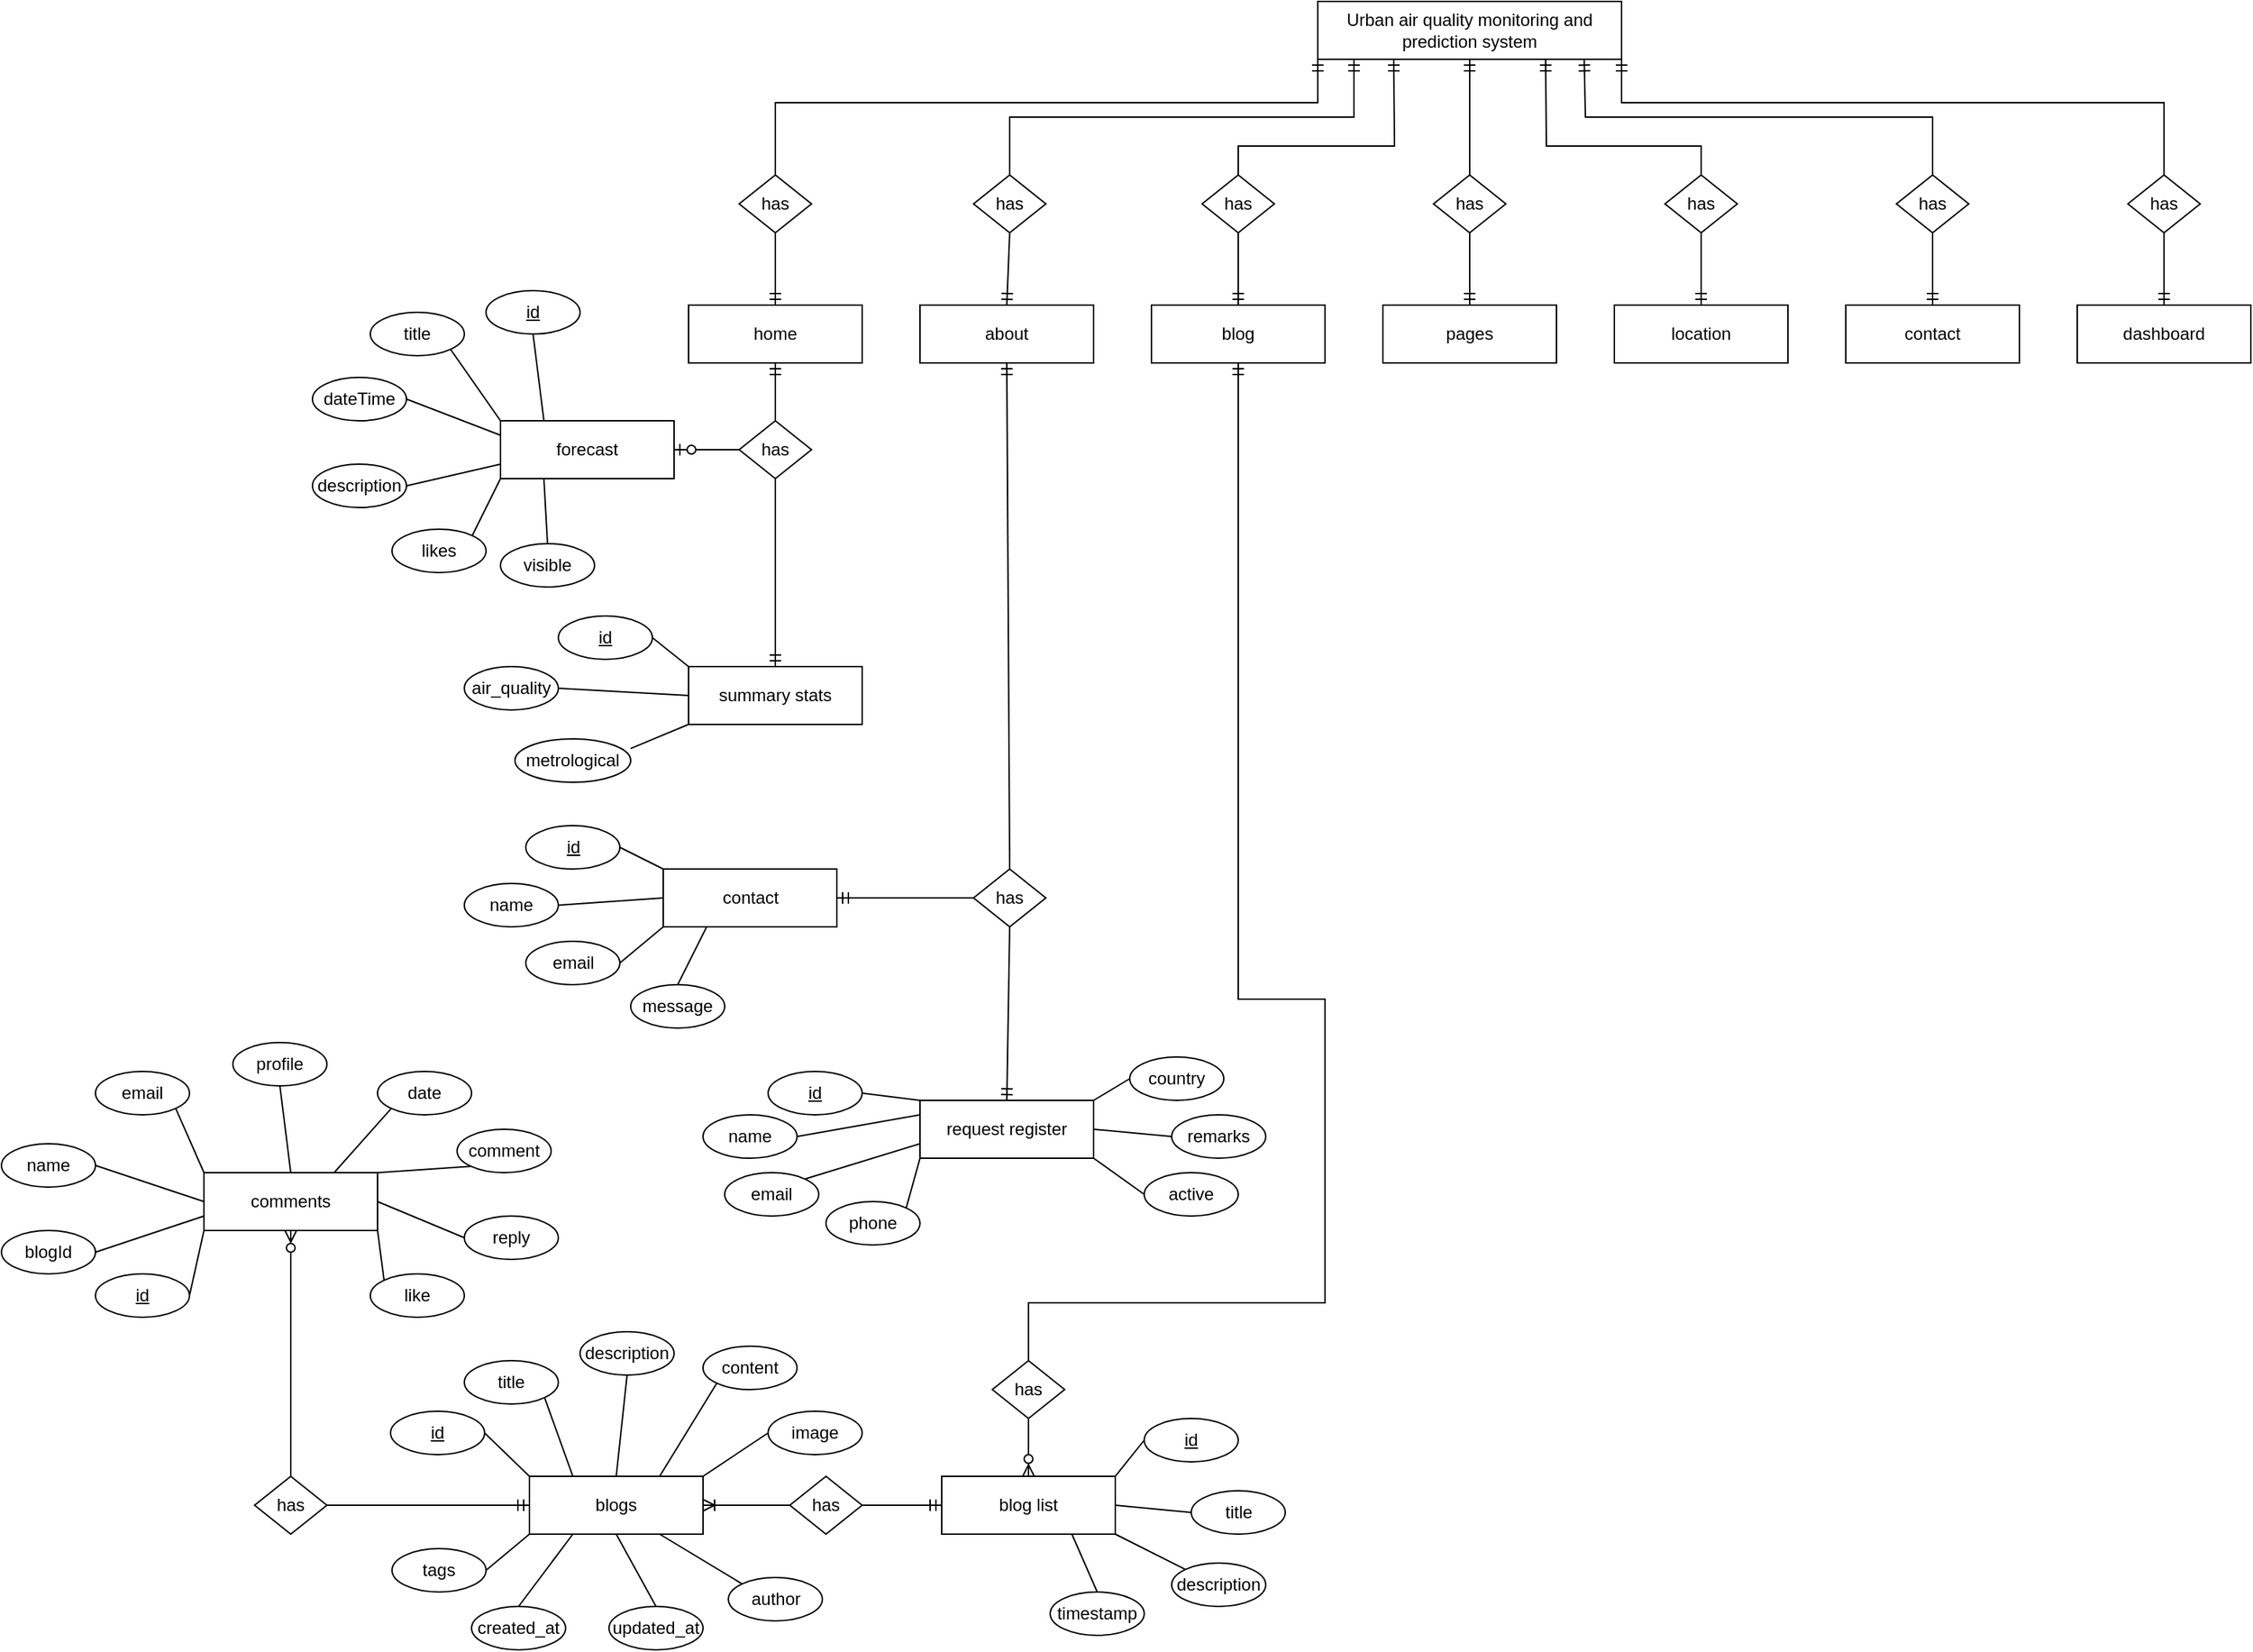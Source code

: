 <mxfile version="24.2.5" type="github">
  <diagram name="Page-1" id="JLCyQG0F_kIqCtR4ayGI">
    <mxGraphModel dx="2812" dy="1050" grid="1" gridSize="10" guides="1" tooltips="1" connect="1" arrows="1" fold="1" page="1" pageScale="1" pageWidth="827" pageHeight="1169" math="0" shadow="0">
      <root>
        <mxCell id="0" />
        <mxCell id="1" parent="0" />
        <mxCell id="gh-wWCq7glkuB_zvExAA-1" value="Urban air quality monitoring and prediction system" style="rounded=0;whiteSpace=wrap;html=1;" parent="1" vertex="1">
          <mxGeometry x="195" y="30" width="210" height="40" as="geometry" />
        </mxCell>
        <mxCell id="gh-wWCq7glkuB_zvExAA-2" value="has" style="rhombus;whiteSpace=wrap;html=1;" parent="1" vertex="1">
          <mxGeometry x="-205" y="150" width="50" height="40" as="geometry" />
        </mxCell>
        <mxCell id="gh-wWCq7glkuB_zvExAA-3" value="request register" style="rounded=0;whiteSpace=wrap;html=1;" parent="1" vertex="1">
          <mxGeometry x="-80" y="790" width="120" height="40" as="geometry" />
        </mxCell>
        <mxCell id="gh-wWCq7glkuB_zvExAA-4" value="home" style="rounded=0;whiteSpace=wrap;html=1;" parent="1" vertex="1">
          <mxGeometry x="-240" y="240" width="120" height="40" as="geometry" />
        </mxCell>
        <mxCell id="gh-wWCq7glkuB_zvExAA-5" value="&lt;u&gt;id&lt;/u&gt;" style="ellipse;whiteSpace=wrap;html=1;" parent="1" vertex="1">
          <mxGeometry x="-185" y="770" width="65" height="30" as="geometry" />
        </mxCell>
        <mxCell id="gh-wWCq7glkuB_zvExAA-6" value="remarks" style="ellipse;whiteSpace=wrap;html=1;" parent="1" vertex="1">
          <mxGeometry x="94" y="800" width="65" height="30" as="geometry" />
        </mxCell>
        <mxCell id="gh-wWCq7glkuB_zvExAA-7" value="country" style="ellipse;whiteSpace=wrap;html=1;" parent="1" vertex="1">
          <mxGeometry x="65" y="760" width="65" height="30" as="geometry" />
        </mxCell>
        <mxCell id="gh-wWCq7glkuB_zvExAA-8" value="phone" style="ellipse;whiteSpace=wrap;html=1;" parent="1" vertex="1">
          <mxGeometry x="-145" y="860" width="65" height="30" as="geometry" />
        </mxCell>
        <mxCell id="gh-wWCq7glkuB_zvExAA-9" value="email" style="ellipse;whiteSpace=wrap;html=1;" parent="1" vertex="1">
          <mxGeometry x="-215" y="840" width="65" height="30" as="geometry" />
        </mxCell>
        <mxCell id="gh-wWCq7glkuB_zvExAA-10" value="name" style="ellipse;whiteSpace=wrap;html=1;" parent="1" vertex="1">
          <mxGeometry x="-230" y="800" width="65" height="30" as="geometry" />
        </mxCell>
        <mxCell id="gh-wWCq7glkuB_zvExAA-12" value="active" style="ellipse;whiteSpace=wrap;html=1;" parent="1" vertex="1">
          <mxGeometry x="75" y="840" width="65" height="30" as="geometry" />
        </mxCell>
        <mxCell id="gh-wWCq7glkuB_zvExAA-15" value="" style="endArrow=none;html=1;rounded=0;exitX=1;exitY=0.5;exitDx=0;exitDy=0;entryX=0;entryY=0;entryDx=0;entryDy=0;" parent="1" source="gh-wWCq7glkuB_zvExAA-5" target="gh-wWCq7glkuB_zvExAA-3" edge="1">
          <mxGeometry width="50" height="50" relative="1" as="geometry">
            <mxPoint x="-5" y="890" as="sourcePoint" />
            <mxPoint x="-95" y="790" as="targetPoint" />
          </mxGeometry>
        </mxCell>
        <mxCell id="gh-wWCq7glkuB_zvExAA-16" value="" style="endArrow=none;html=1;rounded=0;exitX=1;exitY=0.5;exitDx=0;exitDy=0;entryX=0;entryY=0.25;entryDx=0;entryDy=0;" parent="1" source="gh-wWCq7glkuB_zvExAA-10" target="gh-wWCq7glkuB_zvExAA-3" edge="1">
          <mxGeometry width="50" height="50" relative="1" as="geometry">
            <mxPoint x="-5" y="890" as="sourcePoint" />
            <mxPoint x="45" y="840" as="targetPoint" />
          </mxGeometry>
        </mxCell>
        <mxCell id="gh-wWCq7glkuB_zvExAA-17" value="" style="endArrow=none;html=1;rounded=0;exitX=1;exitY=0;exitDx=0;exitDy=0;entryX=0;entryY=0.75;entryDx=0;entryDy=0;" parent="1" source="gh-wWCq7glkuB_zvExAA-9" target="gh-wWCq7glkuB_zvExAA-3" edge="1">
          <mxGeometry width="50" height="50" relative="1" as="geometry">
            <mxPoint x="-5" y="890" as="sourcePoint" />
            <mxPoint x="45" y="840" as="targetPoint" />
          </mxGeometry>
        </mxCell>
        <mxCell id="gh-wWCq7glkuB_zvExAA-18" value="" style="endArrow=none;html=1;rounded=0;exitX=1;exitY=0;exitDx=0;exitDy=0;entryX=0;entryY=1;entryDx=0;entryDy=0;" parent="1" source="gh-wWCq7glkuB_zvExAA-8" target="gh-wWCq7glkuB_zvExAA-3" edge="1">
          <mxGeometry width="50" height="50" relative="1" as="geometry">
            <mxPoint x="-5" y="890" as="sourcePoint" />
            <mxPoint x="45" y="840" as="targetPoint" />
          </mxGeometry>
        </mxCell>
        <mxCell id="gh-wWCq7glkuB_zvExAA-19" value="" style="endArrow=none;html=1;rounded=0;entryX=0;entryY=0.5;entryDx=0;entryDy=0;exitX=1;exitY=0;exitDx=0;exitDy=0;" parent="1" source="gh-wWCq7glkuB_zvExAA-3" target="gh-wWCq7glkuB_zvExAA-7" edge="1">
          <mxGeometry width="50" height="50" relative="1" as="geometry">
            <mxPoint x="-5" y="890" as="sourcePoint" />
            <mxPoint x="45" y="840" as="targetPoint" />
          </mxGeometry>
        </mxCell>
        <mxCell id="gh-wWCq7glkuB_zvExAA-20" value="" style="endArrow=none;html=1;rounded=0;entryX=0;entryY=0.5;entryDx=0;entryDy=0;exitX=1;exitY=0.5;exitDx=0;exitDy=0;" parent="1" source="gh-wWCq7glkuB_zvExAA-3" target="gh-wWCq7glkuB_zvExAA-6" edge="1">
          <mxGeometry width="50" height="50" relative="1" as="geometry">
            <mxPoint x="-5" y="890" as="sourcePoint" />
            <mxPoint x="45" y="840" as="targetPoint" />
          </mxGeometry>
        </mxCell>
        <mxCell id="gh-wWCq7glkuB_zvExAA-21" value="" style="endArrow=none;html=1;rounded=0;entryX=0;entryY=0.5;entryDx=0;entryDy=0;exitX=1;exitY=1;exitDx=0;exitDy=0;" parent="1" source="gh-wWCq7glkuB_zvExAA-3" target="gh-wWCq7glkuB_zvExAA-12" edge="1">
          <mxGeometry width="50" height="50" relative="1" as="geometry">
            <mxPoint x="-5" y="890" as="sourcePoint" />
            <mxPoint x="45" y="840" as="targetPoint" />
          </mxGeometry>
        </mxCell>
        <mxCell id="gh-wWCq7glkuB_zvExAA-22" value="" style="fontSize=12;html=1;endArrow=ERmandOne;rounded=0;entryX=0;entryY=1;entryDx=0;entryDy=0;exitX=0.5;exitY=0;exitDx=0;exitDy=0;" parent="1" source="gh-wWCq7glkuB_zvExAA-2" target="gh-wWCq7glkuB_zvExAA-1" edge="1">
          <mxGeometry width="100" height="100" relative="1" as="geometry">
            <mxPoint x="350" y="240" as="sourcePoint" />
            <mxPoint x="450" y="140" as="targetPoint" />
            <Array as="points">
              <mxPoint x="-180" y="100" />
              <mxPoint x="195" y="100" />
            </Array>
          </mxGeometry>
        </mxCell>
        <mxCell id="gh-wWCq7glkuB_zvExAA-33" value="about" style="rounded=0;whiteSpace=wrap;html=1;" parent="1" vertex="1">
          <mxGeometry x="-80" y="240" width="120" height="40" as="geometry" />
        </mxCell>
        <mxCell id="gh-wWCq7glkuB_zvExAA-34" value="blog" style="rounded=0;whiteSpace=wrap;html=1;" parent="1" vertex="1">
          <mxGeometry x="80" y="240" width="120" height="40" as="geometry" />
        </mxCell>
        <mxCell id="gh-wWCq7glkuB_zvExAA-35" value="pages" style="rounded=0;whiteSpace=wrap;html=1;" parent="1" vertex="1">
          <mxGeometry x="240" y="240" width="120" height="40" as="geometry" />
        </mxCell>
        <mxCell id="gh-wWCq7glkuB_zvExAA-36" value="contact" style="rounded=0;whiteSpace=wrap;html=1;" parent="1" vertex="1">
          <mxGeometry x="560" y="240" width="120" height="40" as="geometry" />
        </mxCell>
        <mxCell id="gh-wWCq7glkuB_zvExAA-37" value="forecast" style="rounded=0;whiteSpace=wrap;html=1;" parent="1" vertex="1">
          <mxGeometry x="-370" y="320" width="120" height="40" as="geometry" />
        </mxCell>
        <mxCell id="gh-wWCq7glkuB_zvExAA-38" value="location" style="rounded=0;whiteSpace=wrap;html=1;" parent="1" vertex="1">
          <mxGeometry x="400" y="240" width="120" height="40" as="geometry" />
        </mxCell>
        <mxCell id="gh-wWCq7glkuB_zvExAA-39" value="dashboard" style="rounded=0;whiteSpace=wrap;html=1;" parent="1" vertex="1">
          <mxGeometry x="720" y="240" width="120" height="40" as="geometry" />
        </mxCell>
        <mxCell id="gh-wWCq7glkuB_zvExAA-40" value="summary stats" style="rounded=0;whiteSpace=wrap;html=1;" parent="1" vertex="1">
          <mxGeometry x="-240" y="490" width="120" height="40" as="geometry" />
        </mxCell>
        <mxCell id="gh-wWCq7glkuB_zvExAA-42" value="has" style="rhombus;whiteSpace=wrap;html=1;" parent="1" vertex="1">
          <mxGeometry x="-43" y="150" width="50" height="40" as="geometry" />
        </mxCell>
        <mxCell id="gh-wWCq7glkuB_zvExAA-43" value="has" style="rhombus;whiteSpace=wrap;html=1;" parent="1" vertex="1">
          <mxGeometry x="115" y="150" width="50" height="40" as="geometry" />
        </mxCell>
        <mxCell id="gh-wWCq7glkuB_zvExAA-44" value="has" style="rhombus;whiteSpace=wrap;html=1;" parent="1" vertex="1">
          <mxGeometry x="275" y="150" width="50" height="40" as="geometry" />
        </mxCell>
        <mxCell id="gh-wWCq7glkuB_zvExAA-45" value="has" style="rhombus;whiteSpace=wrap;html=1;" parent="1" vertex="1">
          <mxGeometry x="435" y="150" width="50" height="40" as="geometry" />
        </mxCell>
        <mxCell id="gh-wWCq7glkuB_zvExAA-46" value="has" style="rhombus;whiteSpace=wrap;html=1;" parent="1" vertex="1">
          <mxGeometry x="595" y="150" width="50" height="40" as="geometry" />
        </mxCell>
        <mxCell id="gh-wWCq7glkuB_zvExAA-47" value="has" style="rhombus;whiteSpace=wrap;html=1;" parent="1" vertex="1">
          <mxGeometry x="755" y="150" width="50" height="40" as="geometry" />
        </mxCell>
        <mxCell id="gh-wWCq7glkuB_zvExAA-48" value="" style="fontSize=12;html=1;endArrow=ERmandOne;rounded=0;exitX=0.5;exitY=1;exitDx=0;exitDy=0;entryX=0.5;entryY=0;entryDx=0;entryDy=0;" parent="1" source="gh-wWCq7glkuB_zvExAA-2" target="gh-wWCq7glkuB_zvExAA-4" edge="1">
          <mxGeometry width="100" height="100" relative="1" as="geometry">
            <mxPoint x="180" y="340" as="sourcePoint" />
            <mxPoint x="280" y="240" as="targetPoint" />
            <Array as="points">
              <mxPoint x="-180" y="210" />
            </Array>
          </mxGeometry>
        </mxCell>
        <mxCell id="gh-wWCq7glkuB_zvExAA-49" value="" style="fontSize=12;html=1;endArrow=ERmandOne;rounded=0;exitX=0.5;exitY=0;exitDx=0;exitDy=0;entryX=0.25;entryY=1;entryDx=0;entryDy=0;" parent="1" source="gh-wWCq7glkuB_zvExAA-43" target="gh-wWCq7glkuB_zvExAA-1" edge="1">
          <mxGeometry width="100" height="100" relative="1" as="geometry">
            <mxPoint x="180" y="340" as="sourcePoint" />
            <mxPoint x="280" y="240" as="targetPoint" />
            <Array as="points">
              <mxPoint x="140" y="130" />
              <mxPoint x="248" y="130" />
            </Array>
          </mxGeometry>
        </mxCell>
        <mxCell id="gh-wWCq7glkuB_zvExAA-50" value="" style="fontSize=12;html=1;endArrow=ERmandOne;rounded=0;exitX=0.5;exitY=0;exitDx=0;exitDy=0;entryX=0.5;entryY=1;entryDx=0;entryDy=0;" parent="1" source="gh-wWCq7glkuB_zvExAA-44" target="gh-wWCq7glkuB_zvExAA-1" edge="1">
          <mxGeometry width="100" height="100" relative="1" as="geometry">
            <mxPoint x="180" y="340" as="sourcePoint" />
            <mxPoint x="280" y="240" as="targetPoint" />
          </mxGeometry>
        </mxCell>
        <mxCell id="gh-wWCq7glkuB_zvExAA-51" value="" style="fontSize=12;html=1;endArrow=ERmandOne;rounded=0;exitX=0.5;exitY=0;exitDx=0;exitDy=0;entryX=0.75;entryY=1;entryDx=0;entryDy=0;" parent="1" source="gh-wWCq7glkuB_zvExAA-45" target="gh-wWCq7glkuB_zvExAA-1" edge="1">
          <mxGeometry width="100" height="100" relative="1" as="geometry">
            <mxPoint x="180" y="340" as="sourcePoint" />
            <mxPoint x="280" y="240" as="targetPoint" />
            <Array as="points">
              <mxPoint x="460" y="130" />
              <mxPoint x="353" y="130" />
            </Array>
          </mxGeometry>
        </mxCell>
        <mxCell id="gh-wWCq7glkuB_zvExAA-52" value="" style="fontSize=12;html=1;endArrow=ERmandOne;rounded=0;exitX=0.5;exitY=0;exitDx=0;exitDy=0;entryX=1;entryY=1;entryDx=0;entryDy=0;" parent="1" source="gh-wWCq7glkuB_zvExAA-47" target="gh-wWCq7glkuB_zvExAA-1" edge="1">
          <mxGeometry width="100" height="100" relative="1" as="geometry">
            <mxPoint x="420" y="340" as="sourcePoint" />
            <mxPoint x="520" y="240" as="targetPoint" />
            <Array as="points">
              <mxPoint x="780" y="100" />
              <mxPoint x="405" y="100" />
            </Array>
          </mxGeometry>
        </mxCell>
        <mxCell id="gh-wWCq7glkuB_zvExAA-53" value="" style="fontSize=12;html=1;endArrow=ERmandOne;rounded=0;exitX=0.5;exitY=0;exitDx=0;exitDy=0;" parent="1" source="gh-wWCq7glkuB_zvExAA-42" edge="1">
          <mxGeometry width="100" height="100" relative="1" as="geometry">
            <mxPoint x="290" y="370" as="sourcePoint" />
            <mxPoint x="220" y="70" as="targetPoint" />
            <Array as="points">
              <mxPoint x="-18" y="110" />
              <mxPoint x="220" y="110" />
            </Array>
          </mxGeometry>
        </mxCell>
        <mxCell id="gh-wWCq7glkuB_zvExAA-54" value="" style="fontSize=12;html=1;endArrow=ERmandOne;rounded=0;entryX=0.877;entryY=1;entryDx=0;entryDy=0;entryPerimeter=0;exitX=0.5;exitY=0;exitDx=0;exitDy=0;" parent="1" source="gh-wWCq7glkuB_zvExAA-46" target="gh-wWCq7glkuB_zvExAA-1" edge="1">
          <mxGeometry width="100" height="100" relative="1" as="geometry">
            <mxPoint x="280" y="190" as="sourcePoint" />
            <mxPoint x="380" y="90" as="targetPoint" />
            <Array as="points">
              <mxPoint x="620" y="110" />
              <mxPoint x="380" y="110" />
            </Array>
          </mxGeometry>
        </mxCell>
        <mxCell id="gh-wWCq7glkuB_zvExAA-55" value="" style="fontSize=12;html=1;endArrow=ERmandOne;rounded=0;exitX=0.5;exitY=1;exitDx=0;exitDy=0;entryX=0.5;entryY=0;entryDx=0;entryDy=0;" parent="1" source="gh-wWCq7glkuB_zvExAA-42" target="gh-wWCq7glkuB_zvExAA-33" edge="1">
          <mxGeometry width="100" height="100" relative="1" as="geometry">
            <mxPoint x="220" y="230" as="sourcePoint" />
            <mxPoint x="320" y="130" as="targetPoint" />
          </mxGeometry>
        </mxCell>
        <mxCell id="gh-wWCq7glkuB_zvExAA-56" value="" style="fontSize=12;html=1;endArrow=ERmandOne;rounded=0;entryX=0.5;entryY=0;entryDx=0;entryDy=0;exitX=0.5;exitY=1;exitDx=0;exitDy=0;" parent="1" source="gh-wWCq7glkuB_zvExAA-43" target="gh-wWCq7glkuB_zvExAA-34" edge="1">
          <mxGeometry width="100" height="100" relative="1" as="geometry">
            <mxPoint x="220" y="230" as="sourcePoint" />
            <mxPoint x="320" y="130" as="targetPoint" />
          </mxGeometry>
        </mxCell>
        <mxCell id="gh-wWCq7glkuB_zvExAA-57" value="" style="fontSize=12;html=1;endArrow=ERmandOne;rounded=0;entryX=0.5;entryY=0;entryDx=0;entryDy=0;exitX=0.5;exitY=1;exitDx=0;exitDy=0;" parent="1" source="gh-wWCq7glkuB_zvExAA-44" target="gh-wWCq7glkuB_zvExAA-35" edge="1">
          <mxGeometry width="100" height="100" relative="1" as="geometry">
            <mxPoint x="220" y="230" as="sourcePoint" />
            <mxPoint x="320" y="130" as="targetPoint" />
          </mxGeometry>
        </mxCell>
        <mxCell id="gh-wWCq7glkuB_zvExAA-58" value="" style="fontSize=12;html=1;endArrow=ERmandOne;rounded=0;entryX=0.5;entryY=0;entryDx=0;entryDy=0;exitX=0.5;exitY=1;exitDx=0;exitDy=0;" parent="1" source="gh-wWCq7glkuB_zvExAA-45" target="gh-wWCq7glkuB_zvExAA-38" edge="1">
          <mxGeometry width="100" height="100" relative="1" as="geometry">
            <mxPoint x="220" y="230" as="sourcePoint" />
            <mxPoint x="320" y="130" as="targetPoint" />
          </mxGeometry>
        </mxCell>
        <mxCell id="gh-wWCq7glkuB_zvExAA-59" value="" style="fontSize=12;html=1;endArrow=ERmandOne;rounded=0;exitX=0.5;exitY=1;exitDx=0;exitDy=0;entryX=0.5;entryY=0;entryDx=0;entryDy=0;" parent="1" source="gh-wWCq7glkuB_zvExAA-46" target="gh-wWCq7glkuB_zvExAA-36" edge="1">
          <mxGeometry width="100" height="100" relative="1" as="geometry">
            <mxPoint x="530" y="230" as="sourcePoint" />
            <mxPoint x="630" y="130" as="targetPoint" />
          </mxGeometry>
        </mxCell>
        <mxCell id="gh-wWCq7glkuB_zvExAA-60" value="" style="fontSize=12;html=1;endArrow=ERmandOne;rounded=0;entryX=0.5;entryY=0;entryDx=0;entryDy=0;exitX=0.5;exitY=1;exitDx=0;exitDy=0;" parent="1" source="gh-wWCq7glkuB_zvExAA-47" target="gh-wWCq7glkuB_zvExAA-39" edge="1">
          <mxGeometry width="100" height="100" relative="1" as="geometry">
            <mxPoint x="580" y="240" as="sourcePoint" />
            <mxPoint x="680" y="140" as="targetPoint" />
          </mxGeometry>
        </mxCell>
        <mxCell id="yjCNKuq4Fo06BbNsTNsX-1" value="has" style="rhombus;whiteSpace=wrap;html=1;" vertex="1" parent="1">
          <mxGeometry x="-205" y="320" width="50" height="40" as="geometry" />
        </mxCell>
        <mxCell id="yjCNKuq4Fo06BbNsTNsX-3" value="" style="fontSize=12;html=1;endArrow=ERmandOne;rounded=0;exitX=0.5;exitY=1;exitDx=0;exitDy=0;entryX=0.5;entryY=0;entryDx=0;entryDy=0;" edge="1" parent="1" source="yjCNKuq4Fo06BbNsTNsX-1" target="gh-wWCq7glkuB_zvExAA-40">
          <mxGeometry width="100" height="100" relative="1" as="geometry">
            <mxPoint x="-10" y="450" as="sourcePoint" />
            <mxPoint x="90" y="350" as="targetPoint" />
          </mxGeometry>
        </mxCell>
        <mxCell id="yjCNKuq4Fo06BbNsTNsX-4" value="" style="fontSize=12;html=1;endArrow=ERmandOne;rounded=0;exitX=0.5;exitY=0;exitDx=0;exitDy=0;entryX=0.5;entryY=1;entryDx=0;entryDy=0;" edge="1" parent="1" source="yjCNKuq4Fo06BbNsTNsX-1" target="gh-wWCq7glkuB_zvExAA-4">
          <mxGeometry width="100" height="100" relative="1" as="geometry">
            <mxPoint x="-10" y="320" as="sourcePoint" />
            <mxPoint x="90" y="220" as="targetPoint" />
          </mxGeometry>
        </mxCell>
        <mxCell id="yjCNKuq4Fo06BbNsTNsX-5" value="" style="edgeStyle=entityRelationEdgeStyle;fontSize=12;html=1;endArrow=ERzeroToOne;endFill=1;rounded=0;exitX=0;exitY=0.5;exitDx=0;exitDy=0;entryX=1;entryY=0.5;entryDx=0;entryDy=0;" edge="1" parent="1" source="yjCNKuq4Fo06BbNsTNsX-1" target="gh-wWCq7glkuB_zvExAA-37">
          <mxGeometry width="100" height="100" relative="1" as="geometry">
            <mxPoint x="-10" y="320" as="sourcePoint" />
            <mxPoint x="90" y="220" as="targetPoint" />
          </mxGeometry>
        </mxCell>
        <mxCell id="yjCNKuq4Fo06BbNsTNsX-6" value="&lt;u&gt;id&lt;/u&gt;" style="ellipse;whiteSpace=wrap;html=1;" vertex="1" parent="1">
          <mxGeometry x="-380" y="230" width="65" height="30" as="geometry" />
        </mxCell>
        <mxCell id="yjCNKuq4Fo06BbNsTNsX-7" value="title" style="ellipse;whiteSpace=wrap;html=1;" vertex="1" parent="1">
          <mxGeometry x="-460" y="245" width="65" height="30" as="geometry" />
        </mxCell>
        <mxCell id="yjCNKuq4Fo06BbNsTNsX-8" value="dateTime" style="ellipse;whiteSpace=wrap;html=1;" vertex="1" parent="1">
          <mxGeometry x="-500" y="290" width="65" height="30" as="geometry" />
        </mxCell>
        <mxCell id="yjCNKuq4Fo06BbNsTNsX-9" value="description" style="ellipse;whiteSpace=wrap;html=1;" vertex="1" parent="1">
          <mxGeometry x="-500" y="350" width="65" height="30" as="geometry" />
        </mxCell>
        <mxCell id="yjCNKuq4Fo06BbNsTNsX-10" value="likes" style="ellipse;whiteSpace=wrap;html=1;" vertex="1" parent="1">
          <mxGeometry x="-445" y="395" width="65" height="30" as="geometry" />
        </mxCell>
        <mxCell id="yjCNKuq4Fo06BbNsTNsX-11" value="visible" style="ellipse;whiteSpace=wrap;html=1;" vertex="1" parent="1">
          <mxGeometry x="-370" y="405" width="65" height="30" as="geometry" />
        </mxCell>
        <mxCell id="yjCNKuq4Fo06BbNsTNsX-12" value="" style="endArrow=none;html=1;rounded=0;exitX=0.5;exitY=1;exitDx=0;exitDy=0;entryX=0.25;entryY=0;entryDx=0;entryDy=0;" edge="1" parent="1" source="yjCNKuq4Fo06BbNsTNsX-6" target="gh-wWCq7glkuB_zvExAA-37">
          <mxGeometry relative="1" as="geometry">
            <mxPoint x="-370" y="310" as="sourcePoint" />
            <mxPoint x="-210" y="310" as="targetPoint" />
          </mxGeometry>
        </mxCell>
        <mxCell id="yjCNKuq4Fo06BbNsTNsX-13" value="" style="endArrow=none;html=1;rounded=0;exitX=1;exitY=1;exitDx=0;exitDy=0;entryX=0;entryY=0;entryDx=0;entryDy=0;" edge="1" parent="1" source="yjCNKuq4Fo06BbNsTNsX-7" target="gh-wWCq7glkuB_zvExAA-37">
          <mxGeometry relative="1" as="geometry">
            <mxPoint x="-370" y="310" as="sourcePoint" />
            <mxPoint x="-210" y="310" as="targetPoint" />
          </mxGeometry>
        </mxCell>
        <mxCell id="yjCNKuq4Fo06BbNsTNsX-14" value="" style="endArrow=none;html=1;rounded=0;exitX=1;exitY=0.5;exitDx=0;exitDy=0;entryX=0;entryY=0.25;entryDx=0;entryDy=0;" edge="1" parent="1" source="yjCNKuq4Fo06BbNsTNsX-8" target="gh-wWCq7glkuB_zvExAA-37">
          <mxGeometry relative="1" as="geometry">
            <mxPoint x="-370" y="310" as="sourcePoint" />
            <mxPoint x="-210" y="310" as="targetPoint" />
          </mxGeometry>
        </mxCell>
        <mxCell id="yjCNKuq4Fo06BbNsTNsX-15" value="" style="endArrow=none;html=1;rounded=0;exitX=1;exitY=0.5;exitDx=0;exitDy=0;entryX=0;entryY=0.75;entryDx=0;entryDy=0;" edge="1" parent="1" source="yjCNKuq4Fo06BbNsTNsX-9" target="gh-wWCq7glkuB_zvExAA-37">
          <mxGeometry relative="1" as="geometry">
            <mxPoint x="-370" y="310" as="sourcePoint" />
            <mxPoint x="-210" y="310" as="targetPoint" />
          </mxGeometry>
        </mxCell>
        <mxCell id="yjCNKuq4Fo06BbNsTNsX-16" value="" style="endArrow=none;html=1;rounded=0;exitX=1;exitY=0;exitDx=0;exitDy=0;entryX=0;entryY=1;entryDx=0;entryDy=0;" edge="1" parent="1" source="yjCNKuq4Fo06BbNsTNsX-10" target="gh-wWCq7glkuB_zvExAA-37">
          <mxGeometry relative="1" as="geometry">
            <mxPoint x="-370" y="310" as="sourcePoint" />
            <mxPoint x="-210" y="310" as="targetPoint" />
          </mxGeometry>
        </mxCell>
        <mxCell id="yjCNKuq4Fo06BbNsTNsX-17" value="" style="endArrow=none;html=1;rounded=0;exitX=0.5;exitY=0;exitDx=0;exitDy=0;entryX=0.25;entryY=1;entryDx=0;entryDy=0;" edge="1" parent="1" source="yjCNKuq4Fo06BbNsTNsX-11" target="gh-wWCq7glkuB_zvExAA-37">
          <mxGeometry relative="1" as="geometry">
            <mxPoint x="-370" y="310" as="sourcePoint" />
            <mxPoint x="-210" y="310" as="targetPoint" />
          </mxGeometry>
        </mxCell>
        <mxCell id="yjCNKuq4Fo06BbNsTNsX-18" value="&lt;u&gt;id&lt;/u&gt;" style="ellipse;whiteSpace=wrap;html=1;" vertex="1" parent="1">
          <mxGeometry x="-330" y="455" width="65" height="30" as="geometry" />
        </mxCell>
        <mxCell id="yjCNKuq4Fo06BbNsTNsX-19" value="air_quality" style="ellipse;whiteSpace=wrap;html=1;" vertex="1" parent="1">
          <mxGeometry x="-395" y="490" width="65" height="30" as="geometry" />
        </mxCell>
        <mxCell id="yjCNKuq4Fo06BbNsTNsX-20" value="metrological" style="ellipse;whiteSpace=wrap;html=1;" vertex="1" parent="1">
          <mxGeometry x="-360" y="540" width="80" height="30" as="geometry" />
        </mxCell>
        <mxCell id="yjCNKuq4Fo06BbNsTNsX-21" value="" style="endArrow=none;html=1;rounded=0;exitX=1;exitY=0.5;exitDx=0;exitDy=0;entryX=0;entryY=0;entryDx=0;entryDy=0;" edge="1" parent="1" source="yjCNKuq4Fo06BbNsTNsX-18" target="gh-wWCq7glkuB_zvExAA-40">
          <mxGeometry relative="1" as="geometry">
            <mxPoint x="-160" y="530" as="sourcePoint" />
            <mxPoint y="530" as="targetPoint" />
          </mxGeometry>
        </mxCell>
        <mxCell id="yjCNKuq4Fo06BbNsTNsX-22" value="" style="endArrow=none;html=1;rounded=0;exitX=1;exitY=0.5;exitDx=0;exitDy=0;entryX=0;entryY=0.5;entryDx=0;entryDy=0;" edge="1" parent="1" source="yjCNKuq4Fo06BbNsTNsX-19" target="gh-wWCq7glkuB_zvExAA-40">
          <mxGeometry relative="1" as="geometry">
            <mxPoint x="-160" y="530" as="sourcePoint" />
            <mxPoint x="-270" y="510" as="targetPoint" />
          </mxGeometry>
        </mxCell>
        <mxCell id="yjCNKuq4Fo06BbNsTNsX-23" value="" style="endArrow=none;html=1;rounded=0;exitX=0.999;exitY=0.222;exitDx=0;exitDy=0;exitPerimeter=0;entryX=0;entryY=1;entryDx=0;entryDy=0;" edge="1" parent="1" source="yjCNKuq4Fo06BbNsTNsX-20" target="gh-wWCq7glkuB_zvExAA-40">
          <mxGeometry relative="1" as="geometry">
            <mxPoint x="-160" y="530" as="sourcePoint" />
            <mxPoint y="530" as="targetPoint" />
          </mxGeometry>
        </mxCell>
        <mxCell id="yjCNKuq4Fo06BbNsTNsX-24" value="has" style="rhombus;whiteSpace=wrap;html=1;" vertex="1" parent="1">
          <mxGeometry x="-43" y="630" width="50" height="40" as="geometry" />
        </mxCell>
        <mxCell id="yjCNKuq4Fo06BbNsTNsX-25" value="" style="fontSize=12;html=1;endArrow=ERmandOne;rounded=0;exitX=0.5;exitY=0;exitDx=0;exitDy=0;entryX=0.5;entryY=1;entryDx=0;entryDy=0;" edge="1" parent="1" source="yjCNKuq4Fo06BbNsTNsX-24" target="gh-wWCq7glkuB_zvExAA-33">
          <mxGeometry width="100" height="100" relative="1" as="geometry">
            <mxPoint x="40" y="510" as="sourcePoint" />
            <mxPoint x="140" y="410" as="targetPoint" />
          </mxGeometry>
        </mxCell>
        <mxCell id="yjCNKuq4Fo06BbNsTNsX-26" value="" style="fontSize=12;html=1;endArrow=ERmandOne;rounded=0;exitX=0.5;exitY=1;exitDx=0;exitDy=0;entryX=0.5;entryY=0;entryDx=0;entryDy=0;" edge="1" parent="1" source="yjCNKuq4Fo06BbNsTNsX-24" target="gh-wWCq7glkuB_zvExAA-3">
          <mxGeometry width="100" height="100" relative="1" as="geometry">
            <mxPoint x="50" y="830" as="sourcePoint" />
            <mxPoint x="150" y="730" as="targetPoint" />
          </mxGeometry>
        </mxCell>
        <mxCell id="yjCNKuq4Fo06BbNsTNsX-27" value="contact" style="rounded=0;whiteSpace=wrap;html=1;" vertex="1" parent="1">
          <mxGeometry x="-257.5" y="630" width="120" height="40" as="geometry" />
        </mxCell>
        <mxCell id="yjCNKuq4Fo06BbNsTNsX-28" value="" style="edgeStyle=entityRelationEdgeStyle;fontSize=12;html=1;endArrow=ERmandOne;rounded=0;exitX=0;exitY=0.5;exitDx=0;exitDy=0;entryX=1;entryY=0.5;entryDx=0;entryDy=0;" edge="1" parent="1" source="yjCNKuq4Fo06BbNsTNsX-24" target="yjCNKuq4Fo06BbNsTNsX-27">
          <mxGeometry width="100" height="100" relative="1" as="geometry">
            <mxPoint x="50" y="730" as="sourcePoint" />
            <mxPoint x="150" y="630" as="targetPoint" />
          </mxGeometry>
        </mxCell>
        <mxCell id="yjCNKuq4Fo06BbNsTNsX-30" value="&lt;u&gt;id&lt;/u&gt;" style="ellipse;whiteSpace=wrap;html=1;" vertex="1" parent="1">
          <mxGeometry x="-352.5" y="600" width="65" height="30" as="geometry" />
        </mxCell>
        <mxCell id="yjCNKuq4Fo06BbNsTNsX-31" value="name" style="ellipse;whiteSpace=wrap;html=1;" vertex="1" parent="1">
          <mxGeometry x="-395" y="640" width="65" height="30" as="geometry" />
        </mxCell>
        <mxCell id="yjCNKuq4Fo06BbNsTNsX-32" value="email" style="ellipse;whiteSpace=wrap;html=1;" vertex="1" parent="1">
          <mxGeometry x="-352.5" y="680" width="65" height="30" as="geometry" />
        </mxCell>
        <mxCell id="yjCNKuq4Fo06BbNsTNsX-33" value="message" style="ellipse;whiteSpace=wrap;html=1;" vertex="1" parent="1">
          <mxGeometry x="-280" y="710" width="65" height="30" as="geometry" />
        </mxCell>
        <mxCell id="yjCNKuq4Fo06BbNsTNsX-34" value="" style="endArrow=none;html=1;rounded=0;exitX=1;exitY=0.5;exitDx=0;exitDy=0;entryX=0;entryY=0;entryDx=0;entryDy=0;" edge="1" parent="1" source="yjCNKuq4Fo06BbNsTNsX-30" target="yjCNKuq4Fo06BbNsTNsX-27">
          <mxGeometry relative="1" as="geometry">
            <mxPoint y="700" as="sourcePoint" />
            <mxPoint x="160" y="700" as="targetPoint" />
          </mxGeometry>
        </mxCell>
        <mxCell id="yjCNKuq4Fo06BbNsTNsX-35" value="" style="endArrow=none;html=1;rounded=0;exitX=1;exitY=0.5;exitDx=0;exitDy=0;entryX=0;entryY=0.5;entryDx=0;entryDy=0;" edge="1" parent="1" source="yjCNKuq4Fo06BbNsTNsX-31" target="yjCNKuq4Fo06BbNsTNsX-27">
          <mxGeometry relative="1" as="geometry">
            <mxPoint y="700" as="sourcePoint" />
            <mxPoint x="160" y="700" as="targetPoint" />
          </mxGeometry>
        </mxCell>
        <mxCell id="yjCNKuq4Fo06BbNsTNsX-36" value="" style="endArrow=none;html=1;rounded=0;exitX=1;exitY=0.5;exitDx=0;exitDy=0;entryX=0;entryY=1;entryDx=0;entryDy=0;" edge="1" parent="1" source="yjCNKuq4Fo06BbNsTNsX-32" target="yjCNKuq4Fo06BbNsTNsX-27">
          <mxGeometry relative="1" as="geometry">
            <mxPoint y="700" as="sourcePoint" />
            <mxPoint x="160" y="700" as="targetPoint" />
          </mxGeometry>
        </mxCell>
        <mxCell id="yjCNKuq4Fo06BbNsTNsX-37" value="" style="endArrow=none;html=1;rounded=0;exitX=0.5;exitY=0;exitDx=0;exitDy=0;entryX=0.25;entryY=1;entryDx=0;entryDy=0;" edge="1" parent="1" source="yjCNKuq4Fo06BbNsTNsX-33" target="yjCNKuq4Fo06BbNsTNsX-27">
          <mxGeometry relative="1" as="geometry">
            <mxPoint y="700" as="sourcePoint" />
            <mxPoint x="160" y="700" as="targetPoint" />
          </mxGeometry>
        </mxCell>
        <mxCell id="yjCNKuq4Fo06BbNsTNsX-38" value="has" style="rhombus;whiteSpace=wrap;html=1;" vertex="1" parent="1">
          <mxGeometry x="-30" y="970" width="50" height="40" as="geometry" />
        </mxCell>
        <mxCell id="yjCNKuq4Fo06BbNsTNsX-39" value="" style="fontSize=12;html=1;endArrow=ERmandOne;rounded=0;exitX=0.5;exitY=0;exitDx=0;exitDy=0;entryX=0.5;entryY=1;entryDx=0;entryDy=0;" edge="1" parent="1" source="yjCNKuq4Fo06BbNsTNsX-38" target="gh-wWCq7glkuB_zvExAA-34">
          <mxGeometry width="100" height="100" relative="1" as="geometry">
            <mxPoint x="310" y="760" as="sourcePoint" />
            <mxPoint x="410" y="660" as="targetPoint" />
            <Array as="points">
              <mxPoint x="-5" y="930" />
              <mxPoint x="200" y="930" />
              <mxPoint x="200" y="720" />
              <mxPoint x="140" y="720" />
            </Array>
          </mxGeometry>
        </mxCell>
        <mxCell id="yjCNKuq4Fo06BbNsTNsX-40" value="blog list" style="rounded=0;whiteSpace=wrap;html=1;" vertex="1" parent="1">
          <mxGeometry x="-65" y="1050" width="120" height="40" as="geometry" />
        </mxCell>
        <mxCell id="yjCNKuq4Fo06BbNsTNsX-41" value="" style="fontSize=12;html=1;endArrow=ERzeroToMany;endFill=1;rounded=0;exitX=0.5;exitY=1;exitDx=0;exitDy=0;entryX=0.5;entryY=0;entryDx=0;entryDy=0;" edge="1" parent="1" source="yjCNKuq4Fo06BbNsTNsX-38" target="yjCNKuq4Fo06BbNsTNsX-40">
          <mxGeometry width="100" height="100" relative="1" as="geometry">
            <mxPoint x="40" y="970" as="sourcePoint" />
            <mxPoint x="140" y="870" as="targetPoint" />
          </mxGeometry>
        </mxCell>
        <mxCell id="yjCNKuq4Fo06BbNsTNsX-42" value="&lt;u&gt;id&lt;/u&gt;" style="ellipse;whiteSpace=wrap;html=1;" vertex="1" parent="1">
          <mxGeometry x="75" y="1010" width="65" height="30" as="geometry" />
        </mxCell>
        <mxCell id="yjCNKuq4Fo06BbNsTNsX-43" value="title" style="ellipse;whiteSpace=wrap;html=1;" vertex="1" parent="1">
          <mxGeometry x="107.5" y="1060" width="65" height="30" as="geometry" />
        </mxCell>
        <mxCell id="yjCNKuq4Fo06BbNsTNsX-44" value="description" style="ellipse;whiteSpace=wrap;html=1;" vertex="1" parent="1">
          <mxGeometry x="94" y="1110" width="65" height="30" as="geometry" />
        </mxCell>
        <mxCell id="yjCNKuq4Fo06BbNsTNsX-45" value="timestamp" style="ellipse;whiteSpace=wrap;html=1;" vertex="1" parent="1">
          <mxGeometry x="10" y="1130" width="65" height="30" as="geometry" />
        </mxCell>
        <mxCell id="yjCNKuq4Fo06BbNsTNsX-46" value="" style="endArrow=none;html=1;rounded=0;exitX=1;exitY=0;exitDx=0;exitDy=0;entryX=0;entryY=0.5;entryDx=0;entryDy=0;" edge="1" parent="1" source="yjCNKuq4Fo06BbNsTNsX-40" target="yjCNKuq4Fo06BbNsTNsX-42">
          <mxGeometry relative="1" as="geometry">
            <mxPoint x="10" y="920" as="sourcePoint" />
            <mxPoint x="170" y="920" as="targetPoint" />
          </mxGeometry>
        </mxCell>
        <mxCell id="yjCNKuq4Fo06BbNsTNsX-47" value="" style="endArrow=none;html=1;rounded=0;exitX=1;exitY=0.5;exitDx=0;exitDy=0;entryX=0;entryY=0.5;entryDx=0;entryDy=0;" edge="1" parent="1" source="yjCNKuq4Fo06BbNsTNsX-40" target="yjCNKuq4Fo06BbNsTNsX-43">
          <mxGeometry relative="1" as="geometry">
            <mxPoint x="10" y="920" as="sourcePoint" />
            <mxPoint x="170" y="920" as="targetPoint" />
          </mxGeometry>
        </mxCell>
        <mxCell id="yjCNKuq4Fo06BbNsTNsX-48" value="" style="endArrow=none;html=1;rounded=0;exitX=1;exitY=1;exitDx=0;exitDy=0;entryX=0;entryY=0;entryDx=0;entryDy=0;" edge="1" parent="1" source="yjCNKuq4Fo06BbNsTNsX-40" target="yjCNKuq4Fo06BbNsTNsX-44">
          <mxGeometry relative="1" as="geometry">
            <mxPoint x="10" y="920" as="sourcePoint" />
            <mxPoint x="170" y="920" as="targetPoint" />
          </mxGeometry>
        </mxCell>
        <mxCell id="yjCNKuq4Fo06BbNsTNsX-49" value="" style="endArrow=none;html=1;rounded=0;exitX=0.75;exitY=1;exitDx=0;exitDy=0;entryX=0.5;entryY=0;entryDx=0;entryDy=0;" edge="1" parent="1" source="yjCNKuq4Fo06BbNsTNsX-40" target="yjCNKuq4Fo06BbNsTNsX-45">
          <mxGeometry relative="1" as="geometry">
            <mxPoint x="10" y="920" as="sourcePoint" />
            <mxPoint x="170" y="920" as="targetPoint" />
          </mxGeometry>
        </mxCell>
        <mxCell id="yjCNKuq4Fo06BbNsTNsX-50" value="has" style="rhombus;whiteSpace=wrap;html=1;" vertex="1" parent="1">
          <mxGeometry x="-170" y="1050" width="50" height="40" as="geometry" />
        </mxCell>
        <mxCell id="yjCNKuq4Fo06BbNsTNsX-51" value="blogs" style="rounded=0;whiteSpace=wrap;html=1;" vertex="1" parent="1">
          <mxGeometry x="-350" y="1050" width="120" height="40" as="geometry" />
        </mxCell>
        <mxCell id="yjCNKuq4Fo06BbNsTNsX-52" value="" style="edgeStyle=entityRelationEdgeStyle;fontSize=12;html=1;endArrow=ERoneToMany;rounded=0;exitX=0;exitY=0.5;exitDx=0;exitDy=0;entryX=1;entryY=0.5;entryDx=0;entryDy=0;" edge="1" parent="1" source="yjCNKuq4Fo06BbNsTNsX-50" target="yjCNKuq4Fo06BbNsTNsX-51">
          <mxGeometry width="100" height="100" relative="1" as="geometry">
            <mxPoint x="70" y="940" as="sourcePoint" />
            <mxPoint x="170" y="840" as="targetPoint" />
          </mxGeometry>
        </mxCell>
        <mxCell id="yjCNKuq4Fo06BbNsTNsX-53" value="" style="edgeStyle=entityRelationEdgeStyle;fontSize=12;html=1;endArrow=ERmandOne;rounded=0;exitX=1;exitY=0.5;exitDx=0;exitDy=0;entryX=0;entryY=0.5;entryDx=0;entryDy=0;" edge="1" parent="1" source="yjCNKuq4Fo06BbNsTNsX-50" target="yjCNKuq4Fo06BbNsTNsX-40">
          <mxGeometry width="100" height="100" relative="1" as="geometry">
            <mxPoint x="70" y="940" as="sourcePoint" />
            <mxPoint x="170" y="840" as="targetPoint" />
          </mxGeometry>
        </mxCell>
        <mxCell id="yjCNKuq4Fo06BbNsTNsX-54" value="content" style="ellipse;whiteSpace=wrap;html=1;" vertex="1" parent="1">
          <mxGeometry x="-230" y="960" width="65" height="30" as="geometry" />
        </mxCell>
        <mxCell id="yjCNKuq4Fo06BbNsTNsX-55" value="description" style="ellipse;whiteSpace=wrap;html=1;" vertex="1" parent="1">
          <mxGeometry x="-315" y="950" width="65" height="30" as="geometry" />
        </mxCell>
        <mxCell id="yjCNKuq4Fo06BbNsTNsX-56" value="title" style="ellipse;whiteSpace=wrap;html=1;" vertex="1" parent="1">
          <mxGeometry x="-395" y="970" width="65" height="30" as="geometry" />
        </mxCell>
        <mxCell id="yjCNKuq4Fo06BbNsTNsX-57" value="&lt;u&gt;id&lt;/u&gt;" style="ellipse;whiteSpace=wrap;html=1;" vertex="1" parent="1">
          <mxGeometry x="-446" y="1005" width="65" height="30" as="geometry" />
        </mxCell>
        <mxCell id="yjCNKuq4Fo06BbNsTNsX-58" value="author" style="ellipse;whiteSpace=wrap;html=1;" vertex="1" parent="1">
          <mxGeometry x="-212.5" y="1120" width="65" height="30" as="geometry" />
        </mxCell>
        <mxCell id="yjCNKuq4Fo06BbNsTNsX-59" value="updated_at" style="ellipse;whiteSpace=wrap;html=1;" vertex="1" parent="1">
          <mxGeometry x="-295" y="1140" width="65" height="30" as="geometry" />
        </mxCell>
        <mxCell id="yjCNKuq4Fo06BbNsTNsX-61" value="created_at" style="ellipse;whiteSpace=wrap;html=1;" vertex="1" parent="1">
          <mxGeometry x="-390" y="1140" width="65" height="30" as="geometry" />
        </mxCell>
        <mxCell id="yjCNKuq4Fo06BbNsTNsX-62" value="tags" style="ellipse;whiteSpace=wrap;html=1;" vertex="1" parent="1">
          <mxGeometry x="-445" y="1100" width="65" height="30" as="geometry" />
        </mxCell>
        <mxCell id="yjCNKuq4Fo06BbNsTNsX-64" value="image" style="ellipse;whiteSpace=wrap;html=1;" vertex="1" parent="1">
          <mxGeometry x="-185" y="1005" width="65" height="30" as="geometry" />
        </mxCell>
        <mxCell id="yjCNKuq4Fo06BbNsTNsX-66" value="" style="endArrow=none;html=1;rounded=0;exitX=1;exitY=0;exitDx=0;exitDy=0;entryX=0;entryY=0.5;entryDx=0;entryDy=0;" edge="1" parent="1" source="yjCNKuq4Fo06BbNsTNsX-51" target="yjCNKuq4Fo06BbNsTNsX-64">
          <mxGeometry relative="1" as="geometry">
            <mxPoint x="-160" y="980" as="sourcePoint" />
            <mxPoint y="980" as="targetPoint" />
          </mxGeometry>
        </mxCell>
        <mxCell id="yjCNKuq4Fo06BbNsTNsX-67" value="" style="endArrow=none;html=1;rounded=0;exitX=0.75;exitY=0;exitDx=0;exitDy=0;entryX=0;entryY=1;entryDx=0;entryDy=0;" edge="1" parent="1" source="yjCNKuq4Fo06BbNsTNsX-51" target="yjCNKuq4Fo06BbNsTNsX-54">
          <mxGeometry relative="1" as="geometry">
            <mxPoint x="-160" y="980" as="sourcePoint" />
            <mxPoint y="980" as="targetPoint" />
          </mxGeometry>
        </mxCell>
        <mxCell id="yjCNKuq4Fo06BbNsTNsX-68" value="" style="endArrow=none;html=1;rounded=0;exitX=0.5;exitY=0;exitDx=0;exitDy=0;entryX=0.5;entryY=1;entryDx=0;entryDy=0;" edge="1" parent="1" source="yjCNKuq4Fo06BbNsTNsX-51" target="yjCNKuq4Fo06BbNsTNsX-55">
          <mxGeometry relative="1" as="geometry">
            <mxPoint x="-160" y="980" as="sourcePoint" />
            <mxPoint y="980" as="targetPoint" />
          </mxGeometry>
        </mxCell>
        <mxCell id="yjCNKuq4Fo06BbNsTNsX-69" value="" style="endArrow=none;html=1;rounded=0;exitX=0.25;exitY=0;exitDx=0;exitDy=0;entryX=1;entryY=1;entryDx=0;entryDy=0;" edge="1" parent="1" source="yjCNKuq4Fo06BbNsTNsX-51" target="yjCNKuq4Fo06BbNsTNsX-56">
          <mxGeometry relative="1" as="geometry">
            <mxPoint x="-465" y="910" as="sourcePoint" />
            <mxPoint x="-305" y="910" as="targetPoint" />
          </mxGeometry>
        </mxCell>
        <mxCell id="yjCNKuq4Fo06BbNsTNsX-70" value="" style="endArrow=none;html=1;rounded=0;exitX=0;exitY=0;exitDx=0;exitDy=0;entryX=1;entryY=0.5;entryDx=0;entryDy=0;" edge="1" parent="1" source="yjCNKuq4Fo06BbNsTNsX-51" target="yjCNKuq4Fo06BbNsTNsX-57">
          <mxGeometry relative="1" as="geometry">
            <mxPoint x="-160" y="980" as="sourcePoint" />
            <mxPoint y="980" as="targetPoint" />
          </mxGeometry>
        </mxCell>
        <mxCell id="yjCNKuq4Fo06BbNsTNsX-71" value="" style="endArrow=none;html=1;rounded=0;exitX=1;exitY=0.5;exitDx=0;exitDy=0;entryX=0;entryY=1;entryDx=0;entryDy=0;" edge="1" parent="1" source="yjCNKuq4Fo06BbNsTNsX-62" target="yjCNKuq4Fo06BbNsTNsX-51">
          <mxGeometry relative="1" as="geometry">
            <mxPoint x="-160" y="980" as="sourcePoint" />
            <mxPoint y="980" as="targetPoint" />
          </mxGeometry>
        </mxCell>
        <mxCell id="yjCNKuq4Fo06BbNsTNsX-72" value="" style="endArrow=none;html=1;rounded=0;exitX=0.5;exitY=0;exitDx=0;exitDy=0;entryX=0.25;entryY=1;entryDx=0;entryDy=0;" edge="1" parent="1" source="yjCNKuq4Fo06BbNsTNsX-61" target="yjCNKuq4Fo06BbNsTNsX-51">
          <mxGeometry relative="1" as="geometry">
            <mxPoint x="-215" y="1200" as="sourcePoint" />
            <mxPoint x="-55" y="1200" as="targetPoint" />
          </mxGeometry>
        </mxCell>
        <mxCell id="yjCNKuq4Fo06BbNsTNsX-73" value="" style="endArrow=none;html=1;rounded=0;exitX=0.5;exitY=0;exitDx=0;exitDy=0;entryX=0.5;entryY=1;entryDx=0;entryDy=0;" edge="1" parent="1" source="yjCNKuq4Fo06BbNsTNsX-59" target="yjCNKuq4Fo06BbNsTNsX-51">
          <mxGeometry relative="1" as="geometry">
            <mxPoint x="-475" y="874.09" as="sourcePoint" />
            <mxPoint x="-315" y="874.09" as="targetPoint" />
          </mxGeometry>
        </mxCell>
        <mxCell id="yjCNKuq4Fo06BbNsTNsX-74" value="" style="endArrow=none;html=1;rounded=0;exitX=0;exitY=0;exitDx=0;exitDy=0;entryX=0.75;entryY=1;entryDx=0;entryDy=0;" edge="1" parent="1" source="yjCNKuq4Fo06BbNsTNsX-58" target="yjCNKuq4Fo06BbNsTNsX-51">
          <mxGeometry relative="1" as="geometry">
            <mxPoint x="-435" y="900" as="sourcePoint" />
            <mxPoint x="-275" y="900" as="targetPoint" />
          </mxGeometry>
        </mxCell>
        <mxCell id="yjCNKuq4Fo06BbNsTNsX-75" value="has" style="rhombus;whiteSpace=wrap;html=1;" vertex="1" parent="1">
          <mxGeometry x="-540" y="1050" width="50" height="40" as="geometry" />
        </mxCell>
        <mxCell id="yjCNKuq4Fo06BbNsTNsX-76" value="comments" style="rounded=0;whiteSpace=wrap;html=1;" vertex="1" parent="1">
          <mxGeometry x="-575" y="840" width="120" height="40" as="geometry" />
        </mxCell>
        <mxCell id="yjCNKuq4Fo06BbNsTNsX-77" value="" style="fontSize=12;html=1;endArrow=ERzeroToMany;endFill=1;rounded=0;exitX=0.5;exitY=0;exitDx=0;exitDy=0;entryX=0.5;entryY=1;entryDx=0;entryDy=0;" edge="1" parent="1" source="yjCNKuq4Fo06BbNsTNsX-75" target="yjCNKuq4Fo06BbNsTNsX-76">
          <mxGeometry width="100" height="100" relative="1" as="geometry">
            <mxPoint x="-80" y="1070" as="sourcePoint" />
            <mxPoint x="20" y="970" as="targetPoint" />
          </mxGeometry>
        </mxCell>
        <mxCell id="yjCNKuq4Fo06BbNsTNsX-78" value="" style="edgeStyle=entityRelationEdgeStyle;fontSize=12;html=1;endArrow=ERmandOne;rounded=0;exitX=1;exitY=0.5;exitDx=0;exitDy=0;entryX=0;entryY=0.5;entryDx=0;entryDy=0;" edge="1" parent="1" source="yjCNKuq4Fo06BbNsTNsX-75" target="yjCNKuq4Fo06BbNsTNsX-51">
          <mxGeometry width="100" height="100" relative="1" as="geometry">
            <mxPoint x="-80" y="1070" as="sourcePoint" />
            <mxPoint x="20" y="970" as="targetPoint" />
          </mxGeometry>
        </mxCell>
        <mxCell id="yjCNKuq4Fo06BbNsTNsX-79" value="&lt;u&gt;id&lt;/u&gt;" style="ellipse;whiteSpace=wrap;html=1;" vertex="1" parent="1">
          <mxGeometry x="-650" y="910" width="65" height="30" as="geometry" />
        </mxCell>
        <mxCell id="yjCNKuq4Fo06BbNsTNsX-80" value="blogId" style="ellipse;whiteSpace=wrap;html=1;" vertex="1" parent="1">
          <mxGeometry x="-715" y="880" width="65" height="30" as="geometry" />
        </mxCell>
        <mxCell id="yjCNKuq4Fo06BbNsTNsX-81" value="name" style="ellipse;whiteSpace=wrap;html=1;" vertex="1" parent="1">
          <mxGeometry x="-715" y="820" width="65" height="30" as="geometry" />
        </mxCell>
        <mxCell id="yjCNKuq4Fo06BbNsTNsX-82" value="email" style="ellipse;whiteSpace=wrap;html=1;" vertex="1" parent="1">
          <mxGeometry x="-650" y="770" width="65" height="30" as="geometry" />
        </mxCell>
        <mxCell id="yjCNKuq4Fo06BbNsTNsX-83" value="date" style="ellipse;whiteSpace=wrap;html=1;" vertex="1" parent="1">
          <mxGeometry x="-455" y="770" width="65" height="30" as="geometry" />
        </mxCell>
        <mxCell id="yjCNKuq4Fo06BbNsTNsX-84" value="like" style="ellipse;whiteSpace=wrap;html=1;" vertex="1" parent="1">
          <mxGeometry x="-460" y="910" width="65" height="30" as="geometry" />
        </mxCell>
        <mxCell id="yjCNKuq4Fo06BbNsTNsX-85" value="reply" style="ellipse;whiteSpace=wrap;html=1;" vertex="1" parent="1">
          <mxGeometry x="-395" y="870" width="65" height="30" as="geometry" />
        </mxCell>
        <mxCell id="yjCNKuq4Fo06BbNsTNsX-86" value="comment" style="ellipse;whiteSpace=wrap;html=1;" vertex="1" parent="1">
          <mxGeometry x="-400" y="810" width="65" height="30" as="geometry" />
        </mxCell>
        <mxCell id="yjCNKuq4Fo06BbNsTNsX-87" value="profile" style="ellipse;whiteSpace=wrap;html=1;" vertex="1" parent="1">
          <mxGeometry x="-555" y="750" width="65" height="30" as="geometry" />
        </mxCell>
        <mxCell id="yjCNKuq4Fo06BbNsTNsX-88" value="" style="endArrow=none;html=1;rounded=0;exitX=1;exitY=0.5;exitDx=0;exitDy=0;entryX=0;entryY=1;entryDx=0;entryDy=0;" edge="1" parent="1" source="yjCNKuq4Fo06BbNsTNsX-79" target="yjCNKuq4Fo06BbNsTNsX-76">
          <mxGeometry relative="1" as="geometry">
            <mxPoint x="-200" y="880" as="sourcePoint" />
            <mxPoint x="-40" y="880" as="targetPoint" />
          </mxGeometry>
        </mxCell>
        <mxCell id="yjCNKuq4Fo06BbNsTNsX-89" value="" style="endArrow=none;html=1;rounded=0;exitX=1;exitY=0.5;exitDx=0;exitDy=0;entryX=0;entryY=0.75;entryDx=0;entryDy=0;" edge="1" parent="1" source="yjCNKuq4Fo06BbNsTNsX-80" target="yjCNKuq4Fo06BbNsTNsX-76">
          <mxGeometry relative="1" as="geometry">
            <mxPoint x="-200" y="880" as="sourcePoint" />
            <mxPoint x="-40" y="880" as="targetPoint" />
          </mxGeometry>
        </mxCell>
        <mxCell id="yjCNKuq4Fo06BbNsTNsX-90" value="" style="endArrow=none;html=1;rounded=0;exitX=1;exitY=0.5;exitDx=0;exitDy=0;entryX=0;entryY=0.5;entryDx=0;entryDy=0;" edge="1" parent="1" source="yjCNKuq4Fo06BbNsTNsX-81" target="yjCNKuq4Fo06BbNsTNsX-76">
          <mxGeometry relative="1" as="geometry">
            <mxPoint x="-200" y="880" as="sourcePoint" />
            <mxPoint x="-40" y="880" as="targetPoint" />
          </mxGeometry>
        </mxCell>
        <mxCell id="yjCNKuq4Fo06BbNsTNsX-91" value="" style="endArrow=none;html=1;rounded=0;exitX=1;exitY=1;exitDx=0;exitDy=0;entryX=0;entryY=0;entryDx=0;entryDy=0;" edge="1" parent="1" source="yjCNKuq4Fo06BbNsTNsX-82" target="yjCNKuq4Fo06BbNsTNsX-76">
          <mxGeometry relative="1" as="geometry">
            <mxPoint x="-200" y="880" as="sourcePoint" />
            <mxPoint x="-40" y="880" as="targetPoint" />
          </mxGeometry>
        </mxCell>
        <mxCell id="yjCNKuq4Fo06BbNsTNsX-92" value="" style="endArrow=none;html=1;rounded=0;exitX=0.5;exitY=1;exitDx=0;exitDy=0;entryX=0.5;entryY=0;entryDx=0;entryDy=0;" edge="1" parent="1" source="yjCNKuq4Fo06BbNsTNsX-87" target="yjCNKuq4Fo06BbNsTNsX-76">
          <mxGeometry relative="1" as="geometry">
            <mxPoint x="-200" y="880" as="sourcePoint" />
            <mxPoint x="-40" y="880" as="targetPoint" />
          </mxGeometry>
        </mxCell>
        <mxCell id="yjCNKuq4Fo06BbNsTNsX-93" value="" style="endArrow=none;html=1;rounded=0;exitX=0;exitY=1;exitDx=0;exitDy=0;entryX=0.75;entryY=0;entryDx=0;entryDy=0;" edge="1" parent="1" source="yjCNKuq4Fo06BbNsTNsX-83" target="yjCNKuq4Fo06BbNsTNsX-76">
          <mxGeometry relative="1" as="geometry">
            <mxPoint x="-200" y="880" as="sourcePoint" />
            <mxPoint x="-40" y="880" as="targetPoint" />
          </mxGeometry>
        </mxCell>
        <mxCell id="yjCNKuq4Fo06BbNsTNsX-94" value="" style="endArrow=none;html=1;rounded=0;exitX=0;exitY=1;exitDx=0;exitDy=0;entryX=1;entryY=0;entryDx=0;entryDy=0;" edge="1" parent="1" source="yjCNKuq4Fo06BbNsTNsX-86" target="yjCNKuq4Fo06BbNsTNsX-76">
          <mxGeometry relative="1" as="geometry">
            <mxPoint x="-200" y="880" as="sourcePoint" />
            <mxPoint x="-40" y="880" as="targetPoint" />
          </mxGeometry>
        </mxCell>
        <mxCell id="yjCNKuq4Fo06BbNsTNsX-95" value="" style="endArrow=none;html=1;rounded=0;exitX=1;exitY=0.5;exitDx=0;exitDy=0;entryX=0;entryY=0.5;entryDx=0;entryDy=0;" edge="1" parent="1" source="yjCNKuq4Fo06BbNsTNsX-76" target="yjCNKuq4Fo06BbNsTNsX-85">
          <mxGeometry relative="1" as="geometry">
            <mxPoint x="-200" y="880" as="sourcePoint" />
            <mxPoint x="-40" y="880" as="targetPoint" />
          </mxGeometry>
        </mxCell>
        <mxCell id="yjCNKuq4Fo06BbNsTNsX-96" value="" style="endArrow=none;html=1;rounded=0;exitX=1;exitY=1;exitDx=0;exitDy=0;entryX=0;entryY=0;entryDx=0;entryDy=0;" edge="1" parent="1" source="yjCNKuq4Fo06BbNsTNsX-76" target="yjCNKuq4Fo06BbNsTNsX-84">
          <mxGeometry relative="1" as="geometry">
            <mxPoint x="-200" y="880" as="sourcePoint" />
            <mxPoint x="-40" y="880" as="targetPoint" />
          </mxGeometry>
        </mxCell>
      </root>
    </mxGraphModel>
  </diagram>
</mxfile>
